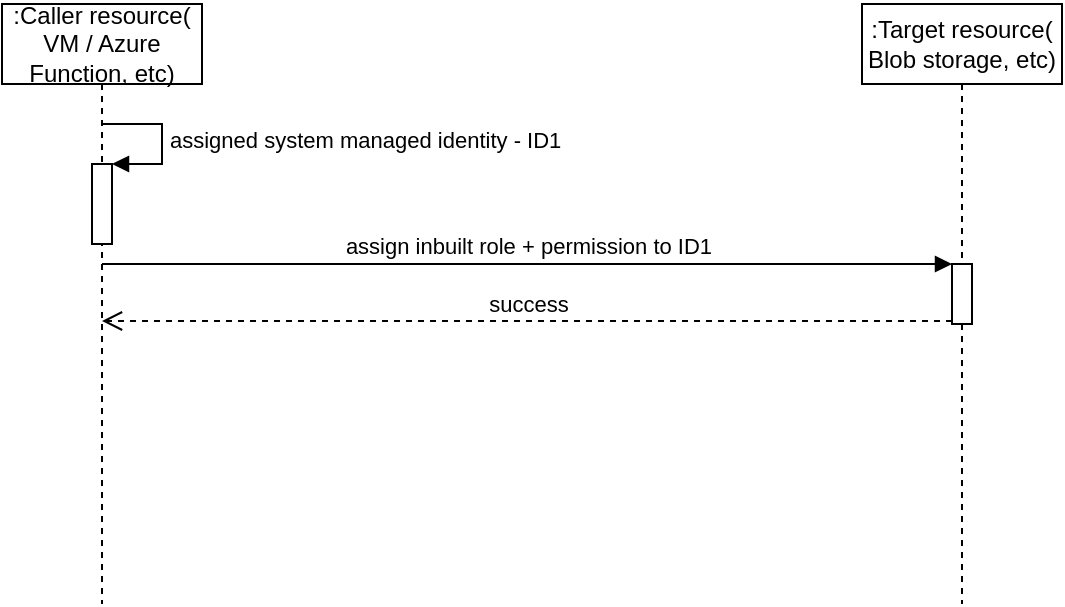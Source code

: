 <mxfile>
    <diagram id="OX3AwnqZtURljFG0CE6R" name="Page-1">
        <mxGraphModel dx="970" dy="407" grid="1" gridSize="10" guides="1" tooltips="1" connect="1" arrows="1" fold="1" page="1" pageScale="1" pageWidth="827" pageHeight="1169" math="0" shadow="0">
            <root>
                <mxCell id="0"/>
                <mxCell id="1" parent="0"/>
                <mxCell id="2" value=":Caller resource( VM / Azure Function, etc)" style="shape=umlLifeline;perimeter=lifelinePerimeter;whiteSpace=wrap;html=1;container=1;collapsible=0;recursiveResize=0;outlineConnect=0;" vertex="1" parent="1">
                    <mxGeometry x="90" y="120" width="100" height="300" as="geometry"/>
                </mxCell>
                <mxCell id="3" value="" style="html=1;points=[];perimeter=orthogonalPerimeter;" vertex="1" parent="2">
                    <mxGeometry x="45" y="80" width="10" height="40" as="geometry"/>
                </mxCell>
                <mxCell id="4" value="assigned system managed identity - ID1" style="edgeStyle=orthogonalEdgeStyle;html=1;align=left;spacingLeft=2;endArrow=block;rounded=0;entryX=1;entryY=0;" edge="1" target="3" parent="2">
                    <mxGeometry relative="1" as="geometry">
                        <mxPoint x="50" y="60" as="sourcePoint"/>
                        <Array as="points">
                            <mxPoint x="80" y="60"/>
                        </Array>
                    </mxGeometry>
                </mxCell>
                <mxCell id="5" value=":Target resource( Blob storage, etc)" style="shape=umlLifeline;perimeter=lifelinePerimeter;whiteSpace=wrap;html=1;container=1;collapsible=0;recursiveResize=0;outlineConnect=0;" vertex="1" parent="1">
                    <mxGeometry x="520" y="120" width="100" height="300" as="geometry"/>
                </mxCell>
                <mxCell id="8" value="" style="html=1;points=[];perimeter=orthogonalPerimeter;" vertex="1" parent="5">
                    <mxGeometry x="45" y="130" width="10" height="30" as="geometry"/>
                </mxCell>
                <mxCell id="9" value="assign inbuilt role + permission to ID1" style="html=1;verticalAlign=bottom;endArrow=block;entryX=0;entryY=0;" edge="1" target="8" parent="1" source="2">
                    <mxGeometry relative="1" as="geometry">
                        <mxPoint x="495" y="250" as="sourcePoint"/>
                    </mxGeometry>
                </mxCell>
                <mxCell id="10" value="success" style="html=1;verticalAlign=bottom;endArrow=open;dashed=1;endSize=8;exitX=0;exitY=0.95;" edge="1" source="8" parent="1" target="2">
                    <mxGeometry relative="1" as="geometry">
                        <mxPoint x="495" y="326" as="targetPoint"/>
                    </mxGeometry>
                </mxCell>
            </root>
        </mxGraphModel>
    </diagram>
</mxfile>